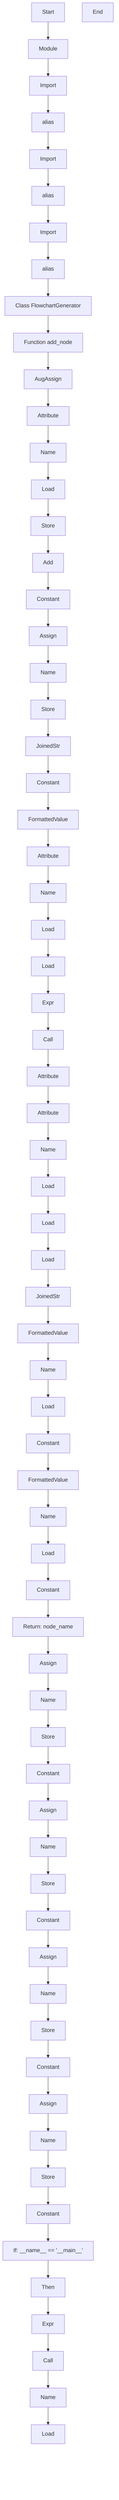 flowchart TD
Start["Start"]
node1["Module"]
Start --> node1
node2["Import"]
node1 --> node2
node3["alias"]
node2 --> node3
node4["Import"]
node3 --> node4
node5["alias"]
node4 --> node5
node6["Import"]
node5 --> node6
node7["alias"]
node6 --> node7
node8["Class FlowchartGenerator"]
node7 --> node8
node9["Function add_node"]
node8 --> node9
node10["AugAssign"]
node9 --> node10
node11["Attribute"]
node10 --> node11
node12["Name"]
node11 --> node12
node13["Load"]
node12 --> node13
node14["Store"]
node13 --> node14
node15["Add"]
node14 --> node15
node16["Constant"]
node15 --> node16
node17["Assign"]
node16 --> node17
node18["Name"]
node17 --> node18
node19["Store"]
node18 --> node19
node20["JoinedStr"]
node19 --> node20
node21["Constant"]
node20 --> node21
node22["FormattedValue"]
node21 --> node22
node23["Attribute"]
node22 --> node23
node24["Name"]
node23 --> node24
node25["Load"]
node24 --> node25
node26["Load"]
node25 --> node26
node27["Expr"]
node26 --> node27
node28["Call"]
node27 --> node28
node29["Attribute"]
node28 --> node29
node30["Attribute"]
node29 --> node30
node31["Name"]
node30 --> node31
node32["Load"]
node31 --> node32
node33["Load"]
node32 --> node33
node34["Load"]
node33 --> node34
node35["JoinedStr"]
node34 --> node35
node36["FormattedValue"]
node35 --> node36
node37["Name"]
node36 --> node37
node38["Load"]
node37 --> node38
node39["Constant"]
node38 --> node39
node40["FormattedValue"]
node39 --> node40
node41["Name"]
node40 --> node41
node42["Load"]
node41 --> node42
node43["Constant"]
node42 --> node43
node44["Return: node_name"]
node43 --> node44
node45["Assign"]
node44 --> node45
node46["Name"]
node45 --> node46
node47["Store"]
node46 --> node47
node48["Constant"]
node47 --> node48
node49["Assign"]
node48 --> node49
node50["Name"]
node49 --> node50
node51["Store"]
node50 --> node51
node52["Constant"]
node51 --> node52
node53["Assign"]
node52 --> node53
node54["Name"]
node53 --> node54
node55["Store"]
node54 --> node55
node56["Constant"]
node55 --> node56
node57["Assign"]
node56 --> node57
node58["Name"]
node57 --> node58
node59["Store"]
node58 --> node59
node60["Constant"]
node59 --> node60
node61["If: __name__ == '__main__'"]
node60 --> node61
node62["Then"]
node61 --> node62
node63["Expr"]
node62 --> node63
node64["Call"]
node63 --> node64
node65["Name"]
node64 --> node65
node66["Load"]
node65 --> node66
End["End"]